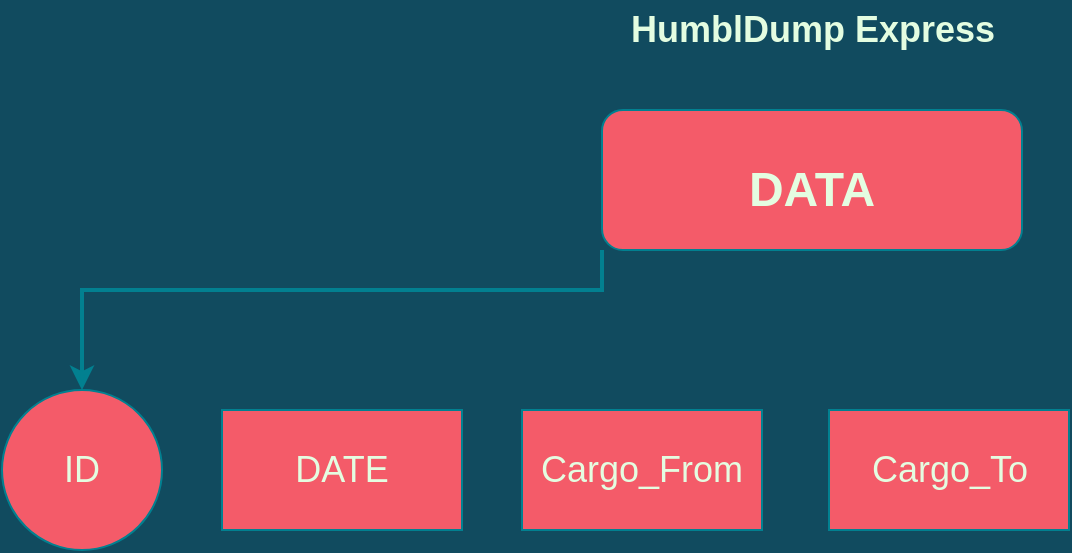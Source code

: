 <mxfile version="14.1.1" type="github">
  <diagram id="prtHgNgQTEPvFCAcTncT" name="Page-1">
    <mxGraphModel dx="1381" dy="774" grid="1" gridSize="10" guides="1" tooltips="1" connect="1" arrows="1" fold="1" page="1" pageScale="1" pageWidth="827" pageHeight="1169" background="#114B5F" math="0" shadow="0">
      <root>
        <mxCell id="0" />
        <mxCell id="1" parent="0" />
        <mxCell id="0s9z-zHeyMYUNN3SWH7I-12" value="HumblDump Express" style="text;html=1;resizable=0;autosize=1;align=center;verticalAlign=middle;points=[];fillColor=none;strokeColor=none;rounded=0;fontColor=#E4FDE1;fontStyle=1;fontSize=18;" vertex="1" parent="1">
          <mxGeometry x="305" y="15" width="200" height="30" as="geometry" />
        </mxCell>
        <mxCell id="0s9z-zHeyMYUNN3SWH7I-15" style="edgeStyle=orthogonalEdgeStyle;orthogonalLoop=1;jettySize=auto;html=1;strokeColor=#028090;fillColor=#F45B69;fontSize=18;fontColor=#E4FDE1;rounded=0;strokeWidth=2;" edge="1" parent="1" source="0s9z-zHeyMYUNN3SWH7I-14">
          <mxGeometry relative="1" as="geometry">
            <mxPoint x="40" y="210" as="targetPoint" />
            <Array as="points">
              <mxPoint x="300" y="160" />
              <mxPoint x="40" y="160" />
            </Array>
          </mxGeometry>
        </mxCell>
        <mxCell id="0s9z-zHeyMYUNN3SWH7I-14" value="&lt;h1&gt;&lt;b&gt;&lt;font style=&quot;font-size: 24px&quot;&gt;DATA&lt;/font&gt;&lt;/b&gt;&lt;/h1&gt;" style="rounded=1;whiteSpace=wrap;html=1;strokeColor=#028090;fillColor=#F45B69;fontSize=18;fontColor=#E4FDE1;verticalAlign=middle;" vertex="1" parent="1">
          <mxGeometry x="300" y="70" width="210" height="70" as="geometry" />
        </mxCell>
        <mxCell id="0s9z-zHeyMYUNN3SWH7I-16" value="ID" style="ellipse;whiteSpace=wrap;html=1;aspect=fixed;strokeColor=#028090;fillColor=#F45B69;fontSize=18;fontColor=#E4FDE1;" vertex="1" parent="1">
          <mxGeometry y="210" width="80" height="80" as="geometry" />
        </mxCell>
        <mxCell id="0s9z-zHeyMYUNN3SWH7I-17" value="DATE" style="rounded=0;whiteSpace=wrap;html=1;strokeColor=#028090;fillColor=#F45B69;fontSize=18;fontColor=#E4FDE1;" vertex="1" parent="1">
          <mxGeometry x="110" y="220" width="120" height="60" as="geometry" />
        </mxCell>
        <mxCell id="0s9z-zHeyMYUNN3SWH7I-18" value="Cargo_From" style="rounded=0;whiteSpace=wrap;html=1;strokeColor=#028090;fillColor=#F45B69;fontSize=18;fontColor=#E4FDE1;" vertex="1" parent="1">
          <mxGeometry x="260" y="220" width="120" height="60" as="geometry" />
        </mxCell>
        <mxCell id="0s9z-zHeyMYUNN3SWH7I-19" value="Cargo_To" style="rounded=0;whiteSpace=wrap;html=1;strokeColor=#028090;fillColor=#F45B69;fontSize=18;fontColor=#E4FDE1;" vertex="1" parent="1">
          <mxGeometry x="413.5" y="220" width="120" height="60" as="geometry" />
        </mxCell>
      </root>
    </mxGraphModel>
  </diagram>
</mxfile>

